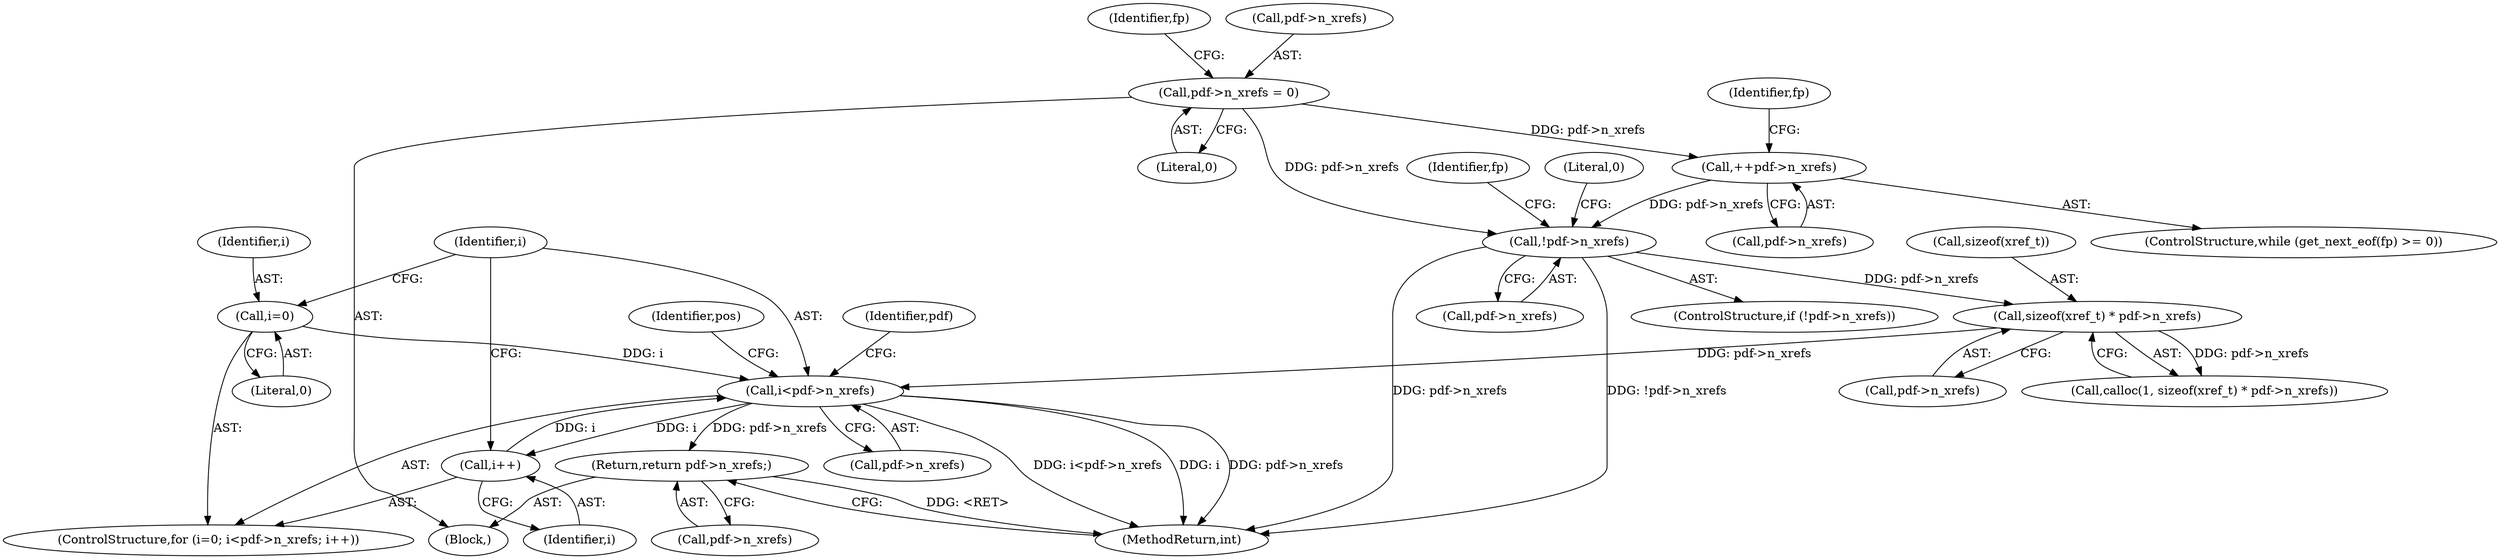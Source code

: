 digraph "0_pdfresurrect_0c4120fffa3dffe97b95c486a120eded82afe8a6_7@pointer" {
"1000391" [label="(Return,return pdf->n_xrefs;)"];
"1000178" [label="(Call,i<pdf->n_xrefs)"];
"1000183" [label="(Call,i++)"];
"1000175" [label="(Call,i=0)"];
"1000165" [label="(Call,sizeof(xref_t) * pdf->n_xrefs)"];
"1000149" [label="(Call,!pdf->n_xrefs)"];
"1000144" [label="(Call,++pdf->n_xrefs)"];
"1000130" [label="(Call,pdf->n_xrefs = 0)"];
"1000139" [label="(ControlStructure,while (get_next_eof(fp) >= 0))"];
"1000166" [label="(Call,sizeof(xref_t))"];
"1000382" [label="(Identifier,pdf)"];
"1000175" [label="(Call,i=0)"];
"1000177" [label="(Literal,0)"];
"1000130" [label="(Call,pdf->n_xrefs = 0)"];
"1000180" [label="(Call,pdf->n_xrefs)"];
"1000165" [label="(Call,sizeof(xref_t) * pdf->n_xrefs)"];
"1000189" [label="(Identifier,pos)"];
"1000184" [label="(Identifier,i)"];
"1000156" [label="(Identifier,fp)"];
"1000142" [label="(Identifier,fp)"];
"1000118" [label="(Block,)"];
"1000136" [label="(Identifier,fp)"];
"1000148" [label="(ControlStructure,if (!pdf->n_xrefs))"];
"1000391" [label="(Return,return pdf->n_xrefs;)"];
"1000183" [label="(Call,i++)"];
"1000178" [label="(Call,i<pdf->n_xrefs)"];
"1000131" [label="(Call,pdf->n_xrefs)"];
"1000168" [label="(Call,pdf->n_xrefs)"];
"1000163" [label="(Call,calloc(1, sizeof(xref_t) * pdf->n_xrefs))"];
"1000149" [label="(Call,!pdf->n_xrefs)"];
"1000154" [label="(Literal,0)"];
"1000179" [label="(Identifier,i)"];
"1000176" [label="(Identifier,i)"];
"1000134" [label="(Literal,0)"];
"1000174" [label="(ControlStructure,for (i=0; i<pdf->n_xrefs; i++))"];
"1000145" [label="(Call,pdf->n_xrefs)"];
"1000150" [label="(Call,pdf->n_xrefs)"];
"1000395" [label="(MethodReturn,int)"];
"1000392" [label="(Call,pdf->n_xrefs)"];
"1000144" [label="(Call,++pdf->n_xrefs)"];
"1000391" -> "1000118"  [label="AST: "];
"1000391" -> "1000392"  [label="CFG: "];
"1000392" -> "1000391"  [label="AST: "];
"1000395" -> "1000391"  [label="CFG: "];
"1000391" -> "1000395"  [label="DDG: <RET>"];
"1000178" -> "1000391"  [label="DDG: pdf->n_xrefs"];
"1000178" -> "1000174"  [label="AST: "];
"1000178" -> "1000180"  [label="CFG: "];
"1000179" -> "1000178"  [label="AST: "];
"1000180" -> "1000178"  [label="AST: "];
"1000189" -> "1000178"  [label="CFG: "];
"1000382" -> "1000178"  [label="CFG: "];
"1000178" -> "1000395"  [label="DDG: i<pdf->n_xrefs"];
"1000178" -> "1000395"  [label="DDG: i"];
"1000178" -> "1000395"  [label="DDG: pdf->n_xrefs"];
"1000183" -> "1000178"  [label="DDG: i"];
"1000175" -> "1000178"  [label="DDG: i"];
"1000165" -> "1000178"  [label="DDG: pdf->n_xrefs"];
"1000178" -> "1000183"  [label="DDG: i"];
"1000183" -> "1000174"  [label="AST: "];
"1000183" -> "1000184"  [label="CFG: "];
"1000184" -> "1000183"  [label="AST: "];
"1000179" -> "1000183"  [label="CFG: "];
"1000175" -> "1000174"  [label="AST: "];
"1000175" -> "1000177"  [label="CFG: "];
"1000176" -> "1000175"  [label="AST: "];
"1000177" -> "1000175"  [label="AST: "];
"1000179" -> "1000175"  [label="CFG: "];
"1000165" -> "1000163"  [label="AST: "];
"1000165" -> "1000168"  [label="CFG: "];
"1000166" -> "1000165"  [label="AST: "];
"1000168" -> "1000165"  [label="AST: "];
"1000163" -> "1000165"  [label="CFG: "];
"1000165" -> "1000163"  [label="DDG: pdf->n_xrefs"];
"1000149" -> "1000165"  [label="DDG: pdf->n_xrefs"];
"1000149" -> "1000148"  [label="AST: "];
"1000149" -> "1000150"  [label="CFG: "];
"1000150" -> "1000149"  [label="AST: "];
"1000154" -> "1000149"  [label="CFG: "];
"1000156" -> "1000149"  [label="CFG: "];
"1000149" -> "1000395"  [label="DDG: !pdf->n_xrefs"];
"1000149" -> "1000395"  [label="DDG: pdf->n_xrefs"];
"1000144" -> "1000149"  [label="DDG: pdf->n_xrefs"];
"1000130" -> "1000149"  [label="DDG: pdf->n_xrefs"];
"1000144" -> "1000139"  [label="AST: "];
"1000144" -> "1000145"  [label="CFG: "];
"1000145" -> "1000144"  [label="AST: "];
"1000142" -> "1000144"  [label="CFG: "];
"1000130" -> "1000144"  [label="DDG: pdf->n_xrefs"];
"1000130" -> "1000118"  [label="AST: "];
"1000130" -> "1000134"  [label="CFG: "];
"1000131" -> "1000130"  [label="AST: "];
"1000134" -> "1000130"  [label="AST: "];
"1000136" -> "1000130"  [label="CFG: "];
}

